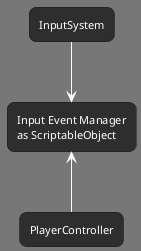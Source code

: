 @startuml

!theme reddress-darkred

skinparam rectangle {
    roundCorner 15,
    defaultTextAlignment center
}

rectangle InputSystem

rectangle ScriptableObjectInput [
    Input Event Manager
    as ScriptableObject
]

rectangle PlayerController

InputSystem --> ScriptableObjectInput
ScriptableObjectInput <-- PlayerController

@enduml